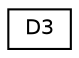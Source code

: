 digraph "Graphical Class Hierarchy"
{
  edge [fontname="Helvetica",fontsize="10",labelfontname="Helvetica",labelfontsize="10"];
  node [fontname="Helvetica",fontsize="10",shape=record];
  rankdir="LR";
  Node0 [label="D3",height=0.2,width=0.4,color="black", fillcolor="white", style="filled",URL="$struct_d3.html"];
}
